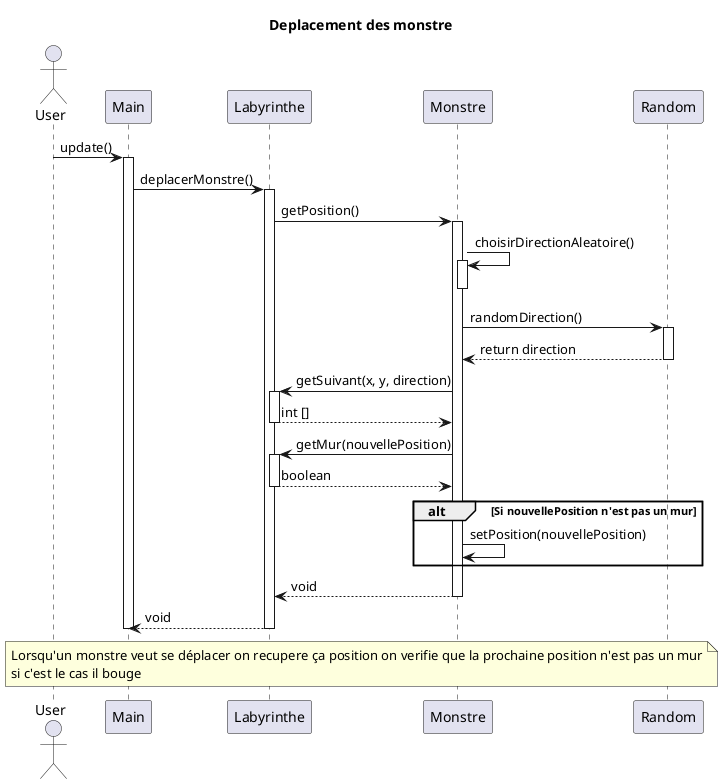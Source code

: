 @startuml
actor User
participant Main
participant Labyrinthe
participant Monstre
participant Random
title : Deplacement des monstre
User -> Main: update()
activate Main
Main -> Labyrinthe: deplacerMonstre()
activate Labyrinthe
Labyrinthe -> Monstre: getPosition()
activate Monstre
Monstre -> Monstre: choisirDirectionAleatoire()
activate Monstre
deactivate Monstre
Monstre -> Random: randomDirection()
activate Random
Random --> Monstre: return direction
deactivate Random
Monstre -> Labyrinthe: getSuivant(x, y, direction)
activate Labyrinthe
Labyrinthe --> Monstre : int []
deactivate Labyrinthe
Monstre -> Labyrinthe: getMur(nouvellePosition)
activate Labyrinthe
Labyrinthe --> Monstre : boolean
deactivate Labyrinthe
alt Si nouvellePosition n'est pas un mur
    Monstre -> Monstre: setPosition(nouvellePosition)
end
Monstre --> Labyrinthe : void
deactivate Monstre
Labyrinthe --> Main : void
deactivate Labyrinthe
deactivate Main
note across
Lorsqu'un monstre veut se déplacer on recupere ça position on verifie que la prochaine position n'est pas un mur
si c'est le cas il bouge
end note
@enduml